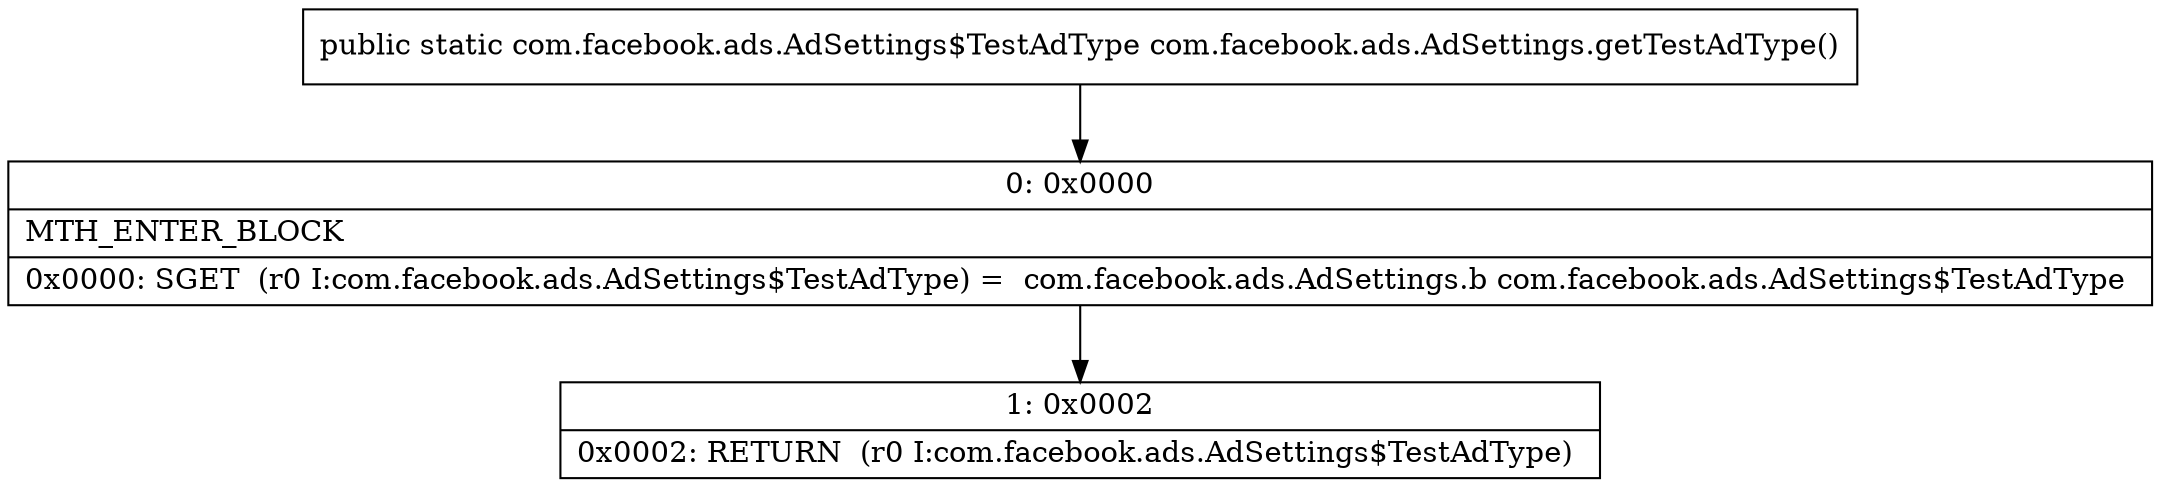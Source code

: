 digraph "CFG forcom.facebook.ads.AdSettings.getTestAdType()Lcom\/facebook\/ads\/AdSettings$TestAdType;" {
Node_0 [shape=record,label="{0\:\ 0x0000|MTH_ENTER_BLOCK\l|0x0000: SGET  (r0 I:com.facebook.ads.AdSettings$TestAdType) =  com.facebook.ads.AdSettings.b com.facebook.ads.AdSettings$TestAdType \l}"];
Node_1 [shape=record,label="{1\:\ 0x0002|0x0002: RETURN  (r0 I:com.facebook.ads.AdSettings$TestAdType) \l}"];
MethodNode[shape=record,label="{public static com.facebook.ads.AdSettings$TestAdType com.facebook.ads.AdSettings.getTestAdType() }"];
MethodNode -> Node_0;
Node_0 -> Node_1;
}

